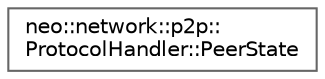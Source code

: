 digraph "Graphical Class Hierarchy"
{
 // LATEX_PDF_SIZE
  bgcolor="transparent";
  edge [fontname=Helvetica,fontsize=10,labelfontname=Helvetica,labelfontsize=10];
  node [fontname=Helvetica,fontsize=10,shape=box,height=0.2,width=0.4];
  rankdir="LR";
  Node0 [id="Node000000",label="neo::network::p2p::\lProtocolHandler::PeerState",height=0.2,width=0.4,color="grey40", fillcolor="white", style="filled",URL="$structneo_1_1network_1_1p2p_1_1_protocol_handler_1_1_peer_state.html",tooltip=" "];
}
